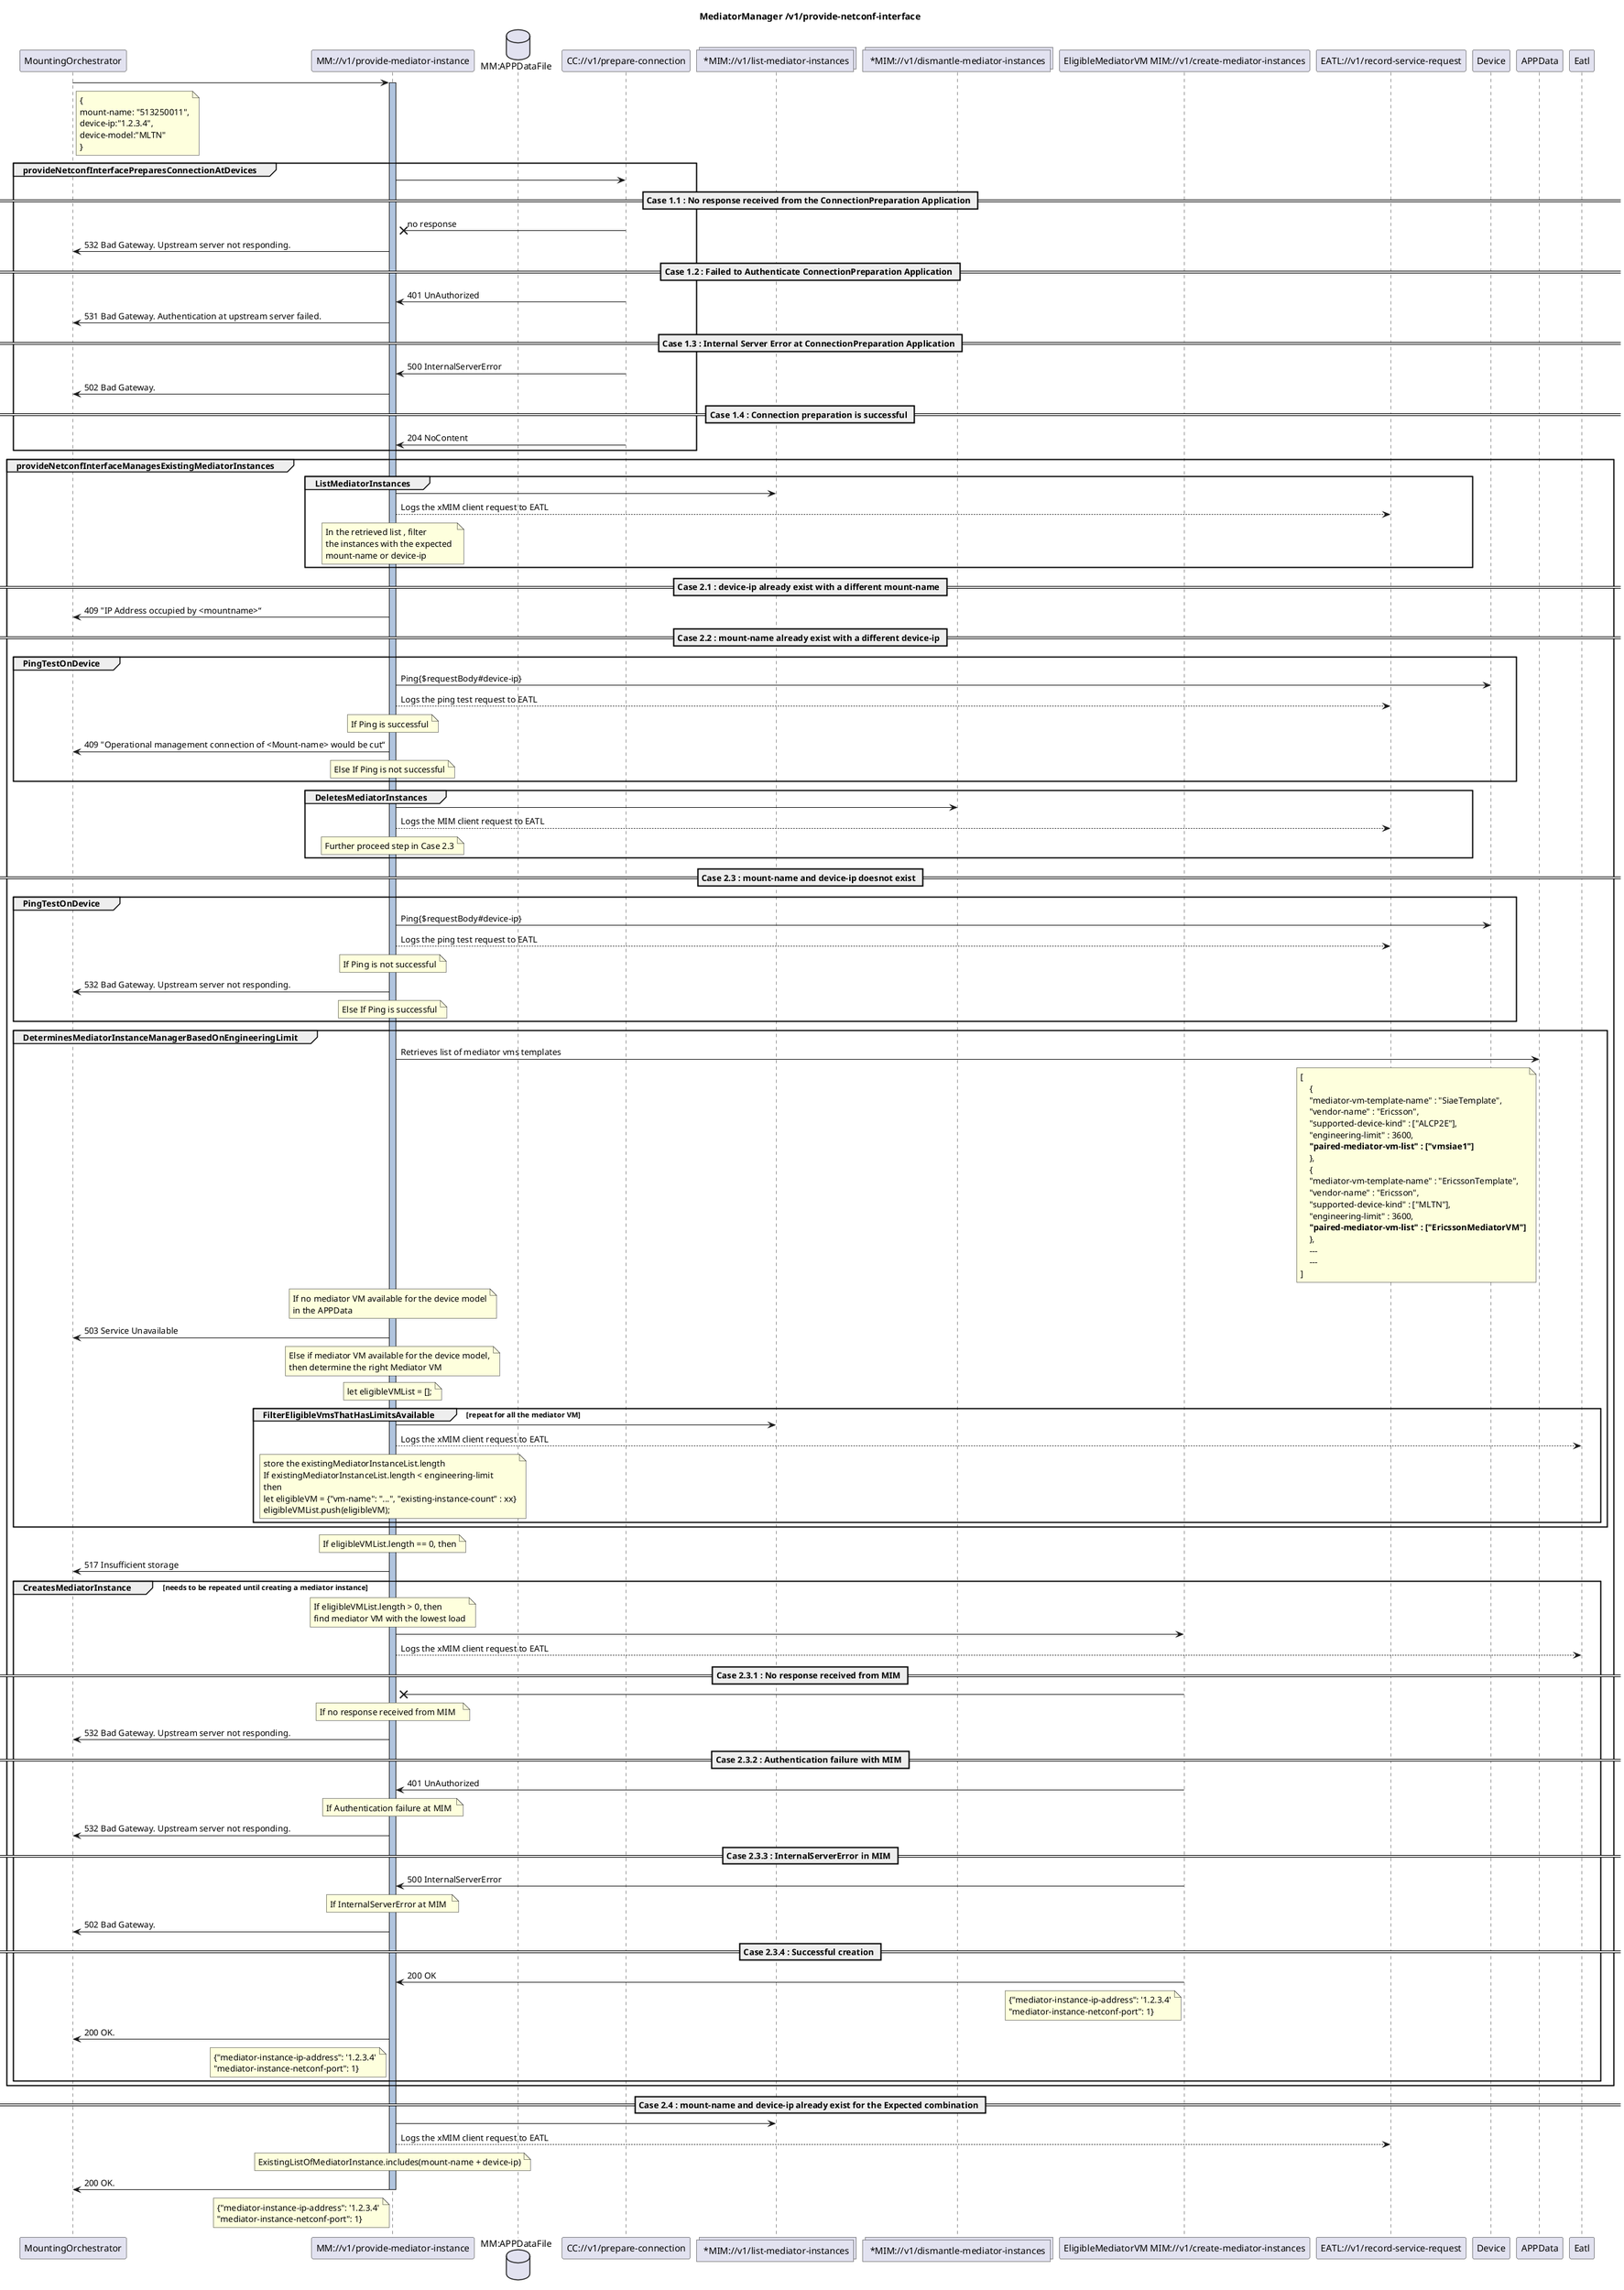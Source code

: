 @startuml ProvideNetconfInterface
skinparam responseMessageBelowArrow true

title
MediatorManager /v1/provide-netconf-interface
end title

participant "MountingOrchestrator" as MO
participant "MM://v1/provide-mediator-instance" as MM
database "MM:APPDataFile" as AppData
participant "CC://v1/prepare-connection" as CC 
collections " *MIM://v1/list-mediator-instances" as MIMList
collections " *MIM://v1/dismantle-mediator-instances" as MIMDel
participant "EligibleMediatorVM MIM://v1/create-mediator-instances" as EligibleMediatorVM
participant "EATL://v1/record-service-request" as EATL

MO -> MM :
Note right MO
    {
    mount-name: "513250011",
    device-ip:"1.2.3.4",
    device-model:"MLTN"
    }
end note
activate MM #LightSteelBlue
group provideNetconfInterfacePreparesConnectionAtDevices
    MM -> CC
    == Case 1.1 : No response received from the ConnectionPreparation Application ==
    CC -X MM : no response
    MM -> MO : 532 Bad Gateway. Upstream server not responding.

    == Case 1.2 : Failed to Authenticate ConnectionPreparation Application ==
    CC -> MM : 401 UnAuthorized
    MM -> MO : 531 Bad Gateway. Authentication at upstream server failed.

    == Case 1.3 : Internal Server Error at ConnectionPreparation Application ==
    CC -> MM : 500 InternalServerError
    MM -> MO : 502 Bad Gateway.

    == Case 1.4 : Connection preparation is successful ==
    CC -> MM : 204 NoContent
end

Group provideNetconfInterfaceManagesExistingMediatorInstances
    Group ListMediatorInstances
        MM -> MIMList :
        MM --> EATL : Logs the xMIM client request to EATL
        note over MM
        In the retrieved list , filter 
        the instances with the expected 
        mount-name or device-ip
        end note
    end
    == Case 2.1 : device-ip already exist with a different mount-name ==
    MM -> MO : 409 "IP Address occupied by <mountname>“

    == Case 2.2 : mount-name already exist with a different device-ip ==
    Group PingTestOnDevice
        MM -> Device : Ping{$requestBody#device-ip}
        MM --> EATL : Logs the ping test request to EATL
        note over MM
            If Ping is successful
        end note
        MM -> MO : 409 "Operational management connection of <Mount-name> would be cut“
        note over MM
            Else If Ping is not successful
        end note
    end

    Group DeletesMediatorInstances
        MM -> MIMDel : 
        MM --> EATL : Logs the MIM client request to EATL
        note over MM
            Further proceed step in Case 2.3
        end note
    end

    == Case 2.3 : mount-name and device-ip doesnot exist ==
    Group PingTestOnDevice
        MM -> Device : Ping{$requestBody#device-ip}
        MM --> EATL : Logs the ping test request to EATL
        note over MM
            If Ping is not successful
        end note
        MM -> MO : 532 Bad Gateway. Upstream server not responding.
        note over MM
            Else If Ping is successful
        end note
    end
    Group  DeterminesMediatorInstanceManagerBasedOnEngineeringLimit
        MM -> APPData : Retrieves list of mediator vms templates 
        note left APPData
            [
                {
                "mediator-vm-template-name" : "SiaeTemplate",
                "vendor-name" : "Ericsson",
                "supported-device-kind" : ["ALCP2E"],
                "engineering-limit" : 3600,
                <b>"paired-mediator-vm-list" : ["vmsiae1"]
                },
                {
                "mediator-vm-template-name" : "EricssonTemplate",
                "vendor-name" : "Ericsson",
                "supported-device-kind" : ["MLTN"],
                "engineering-limit" : 3600,
                <b>"paired-mediator-vm-list" : ["EricssonMediatorVM"]
                },
                ---
                ---
            ]
        end note

        note over MM
         If no mediator VM available for the device model
         in the APPData
        end note

        MM -> MO : 503 Service Unavailable

        note over MM
         Else if mediator VM available for the device model,
         then determine the right Mediator VM
        end note

        note over MM
         let eligibleVMList = [];
        end note

        Group FilterEligibleVmsThatHasLimitsAvailable [repeat for all the mediator VM] 
            MM -> MIMList :
            MM --> Eatl : Logs the xMIM client request to EATL
            note over MM
                store the existingMediatorInstanceList.length
                If existingMediatorInstanceList.length < engineering-limit
                then 
                let eligibleVM = {"vm-name": "...", "existing-instance-count" : xx}
                eligibleVMList.push(eligibleVM);
            end note
        end 
    end
    note over MM
        If eligibleVMList.length == 0, then
    end note

    MM -> MO : 517 Insufficient storage
        
    Group CreatesMediatorInstance [needs to be repeated until creating a mediator instance]
        note over MM
        If eligibleVMList.length > 0, then
        find mediator VM with the lowest load
        end note

        MM -> EligibleMediatorVM :
        MM --> Eatl : Logs the xMIM client request to EATL

        == Case 2.3.1 : No response received from MIM ==
        EligibleMediatorVM -X MM :
        note over MM
        If no response received from MIM  
        end note
        MM -> MO : 532 Bad Gateway. Upstream server not responding.

        == Case 2.3.2 : Authentication failure with MIM ==
        EligibleMediatorVM -> MM : 401 UnAuthorized
        note over MM
        If Authentication failure at MIM 
        end note
        MM -> MO : 532 Bad Gateway. Upstream server not responding.

        == Case 2.3.3 : InternalServerError in MIM ==
        EligibleMediatorVM -> MM : 500 InternalServerError
        note over MM
        If InternalServerError at MIM 
        end note
        MM -> MO : 502 Bad Gateway.

        == Case 2.3.4 : Successful creation ==
        EligibleMediatorVM -> MM : 200 OK            
        note left EligibleMediatorVM
            {"mediator-instance-ip-address": '1.2.3.4'
            "mediator-instance-netconf-port": 1}
        end note
        
        MM -> MO : 200 OK.
        note left MM
            {"mediator-instance-ip-address": '1.2.3.4'
            "mediator-instance-netconf-port": 1}
        end note
    end
end

== Case 2.4 : mount-name and device-ip already exist for the Expected combination ==
MM -> MIMList :
MM --> EATL : Logs the xMIM client request to EATL
note over MM
    ExistingListOfMediatorInstance.includes(mount-name + device-ip)
end note
MM -> MO : 200 OK.
deactivate MM
note left MM
    {"mediator-instance-ip-address": '1.2.3.4'
    "mediator-instance-netconf-port": 1}
end note



